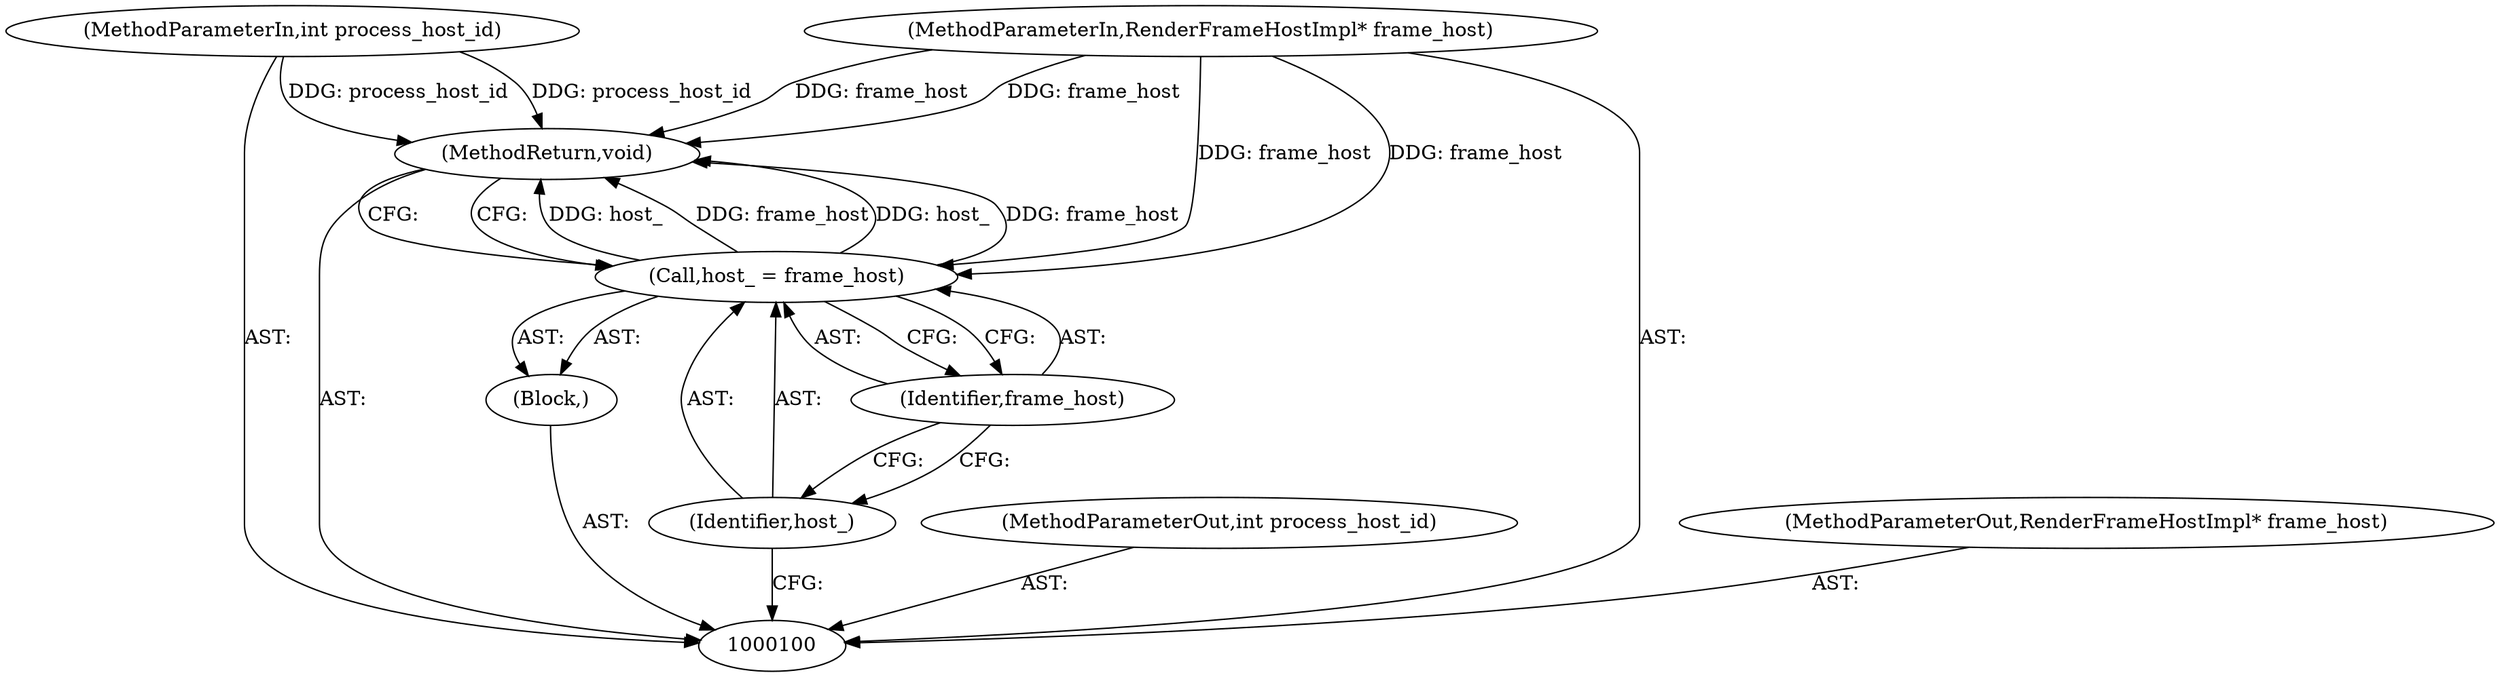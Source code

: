 digraph "0_Chrome_3c8e4852477d5b1e2da877808c998dc57db9460f_4" {
"1000107" [label="(MethodReturn,void)"];
"1000101" [label="(MethodParameterIn,int process_host_id)"];
"1000118" [label="(MethodParameterOut,int process_host_id)"];
"1000102" [label="(MethodParameterIn,RenderFrameHostImpl* frame_host)"];
"1000119" [label="(MethodParameterOut,RenderFrameHostImpl* frame_host)"];
"1000103" [label="(Block,)"];
"1000106" [label="(Identifier,frame_host)"];
"1000104" [label="(Call,host_ = frame_host)"];
"1000105" [label="(Identifier,host_)"];
"1000107" -> "1000100"  [label="AST: "];
"1000107" -> "1000104"  [label="CFG: "];
"1000104" -> "1000107"  [label="DDG: host_"];
"1000104" -> "1000107"  [label="DDG: frame_host"];
"1000102" -> "1000107"  [label="DDG: frame_host"];
"1000101" -> "1000107"  [label="DDG: process_host_id"];
"1000101" -> "1000100"  [label="AST: "];
"1000101" -> "1000107"  [label="DDG: process_host_id"];
"1000118" -> "1000100"  [label="AST: "];
"1000102" -> "1000100"  [label="AST: "];
"1000102" -> "1000107"  [label="DDG: frame_host"];
"1000102" -> "1000104"  [label="DDG: frame_host"];
"1000119" -> "1000100"  [label="AST: "];
"1000103" -> "1000100"  [label="AST: "];
"1000104" -> "1000103"  [label="AST: "];
"1000106" -> "1000104"  [label="AST: "];
"1000106" -> "1000105"  [label="CFG: "];
"1000104" -> "1000106"  [label="CFG: "];
"1000104" -> "1000103"  [label="AST: "];
"1000104" -> "1000106"  [label="CFG: "];
"1000105" -> "1000104"  [label="AST: "];
"1000106" -> "1000104"  [label="AST: "];
"1000107" -> "1000104"  [label="CFG: "];
"1000104" -> "1000107"  [label="DDG: host_"];
"1000104" -> "1000107"  [label="DDG: frame_host"];
"1000102" -> "1000104"  [label="DDG: frame_host"];
"1000105" -> "1000104"  [label="AST: "];
"1000105" -> "1000100"  [label="CFG: "];
"1000106" -> "1000105"  [label="CFG: "];
}
